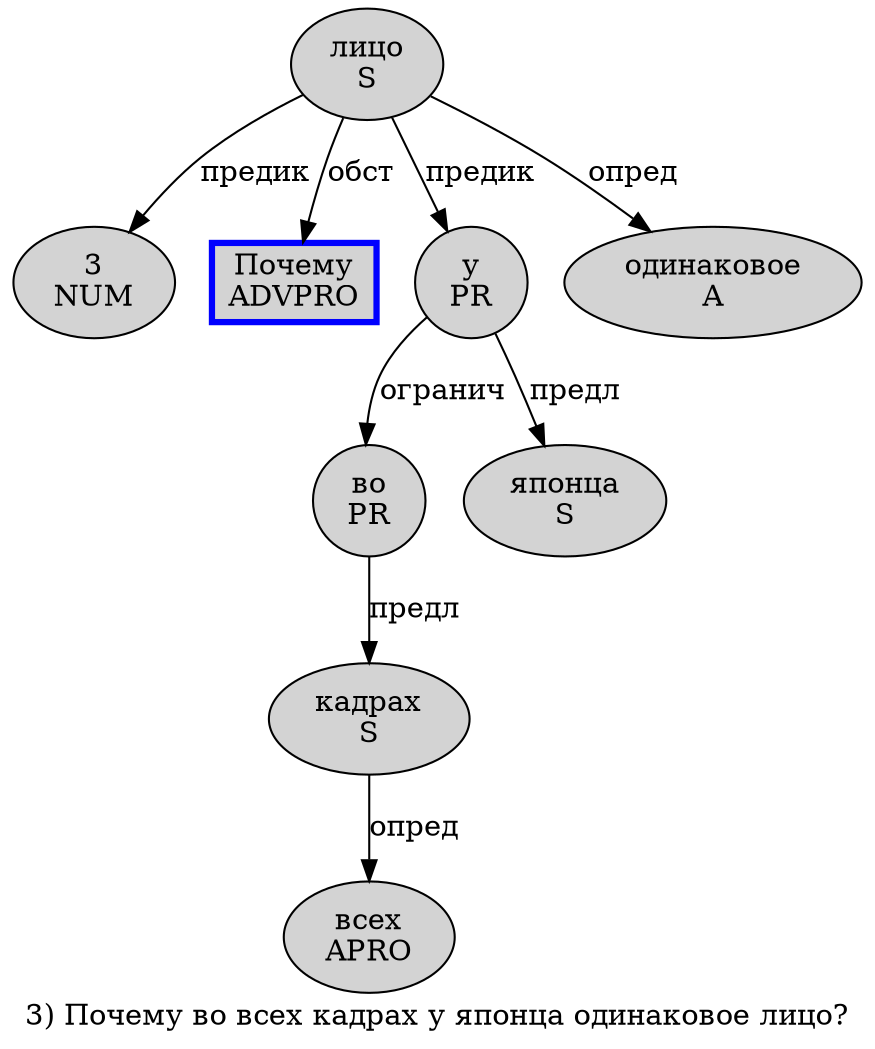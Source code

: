 digraph SENTENCE_5004 {
	graph [label="3) Почему во всех кадрах у японца одинаковое лицо?"]
	node [style=filled]
		0 [label="3
NUM" color="" fillcolor=lightgray penwidth=1 shape=ellipse]
		2 [label="Почему
ADVPRO" color=blue fillcolor=lightgray penwidth=3 shape=box]
		3 [label="во
PR" color="" fillcolor=lightgray penwidth=1 shape=ellipse]
		4 [label="всех
APRO" color="" fillcolor=lightgray penwidth=1 shape=ellipse]
		5 [label="кадрах
S" color="" fillcolor=lightgray penwidth=1 shape=ellipse]
		6 [label="у
PR" color="" fillcolor=lightgray penwidth=1 shape=ellipse]
		7 [label="японца
S" color="" fillcolor=lightgray penwidth=1 shape=ellipse]
		8 [label="одинаковое
A" color="" fillcolor=lightgray penwidth=1 shape=ellipse]
		9 [label="лицо
S" color="" fillcolor=lightgray penwidth=1 shape=ellipse]
			5 -> 4 [label="опред"]
			9 -> 0 [label="предик"]
			9 -> 2 [label="обст"]
			9 -> 6 [label="предик"]
			9 -> 8 [label="опред"]
			3 -> 5 [label="предл"]
			6 -> 3 [label="огранич"]
			6 -> 7 [label="предл"]
}